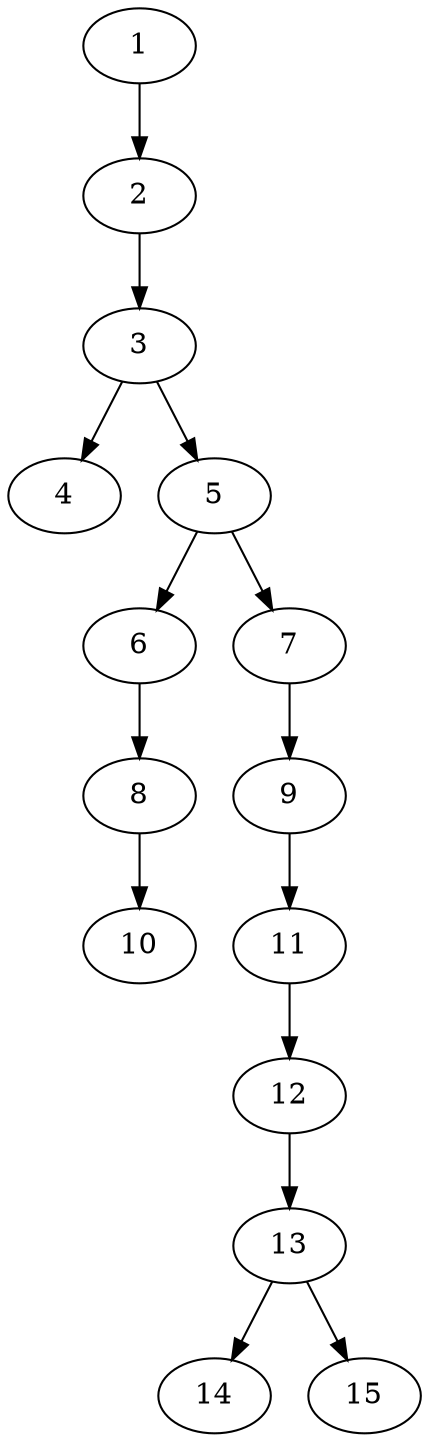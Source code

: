 // DAG (tier=1-easy, mode=data, n=15, ccr=0.313, fat=0.390, density=0.272, regular=0.782, jump=0.052, mindata=1048576, maxdata=8388608)
// DAG automatically generated by daggen at Sun Aug 24 16:33:33 2025
// /home/ermia/Project/Environments/daggen/bin/daggen --dot --ccr 0.313 --fat 0.390 --regular 0.782 --density 0.272 --jump 0.052 --mindata 1048576 --maxdata 8388608 -n 15 
digraph G {
  1 [size="15847310697195234", alpha="0.15", expect_size="7923655348597617"]
  1 -> 2 [size ="408111022080000"]
  2 [size="218066330278583861248", alpha="0.10", expect_size="109033165139291930624"]
  2 -> 3 [size ="289833821929472"]
  3 [size="11177157624804308", alpha="0.13", expect_size="5588578812402154"]
  3 -> 4 [size ="533788341829632"]
  3 -> 5 [size ="533788341829632"]
  4 [size="73032954662440927232", alpha="0.10", expect_size="36516477331220463616"]
  5 [size="3730328106375156", alpha="0.16", expect_size="1865164053187578"]
  5 -> 6 [size ="262034285395968"]
  5 -> 7 [size ="262034285395968"]
  6 [size="5547302292174609", alpha="0.01", expect_size="2773651146087304"]
  6 -> 8 [size ="416934789120000"]
  7 [size="1367690141652484096", alpha="0.12", expect_size="683845070826242048"]
  7 -> 9 [size ="9857084162048"]
  8 [size="5587339876986783", alpha="0.14", expect_size="2793669938493391"]
  8 -> 10 [size ="458739626803200"]
  9 [size="179131449373360128000", alpha="0.06", expect_size="89565724686680064000"]
  9 -> 11 [size ="254216975155200"]
  10 [size="210694159123133497344", alpha="0.13", expect_size="105347079561566748672"]
  11 [size="361517571682712576", alpha="0.04", expect_size="180758785841356288"]
  11 -> 12 [size ="349961661186048"]
  12 [size="384304009969664000000", alpha="0.10", expect_size="192152004984832000000"]
  12 -> 13 [size ="422869729280000"]
  13 [size="30285434878076911616", alpha="0.02", expect_size="15142717439038455808"]
  13 -> 14 [size ="77728304857088"]
  13 -> 15 [size ="77728304857088"]
  14 [size="278709344175798048", alpha="0.14", expect_size="139354672087899024"]
  15 [size="29228846474315536", alpha="0.16", expect_size="14614423237157768"]
}